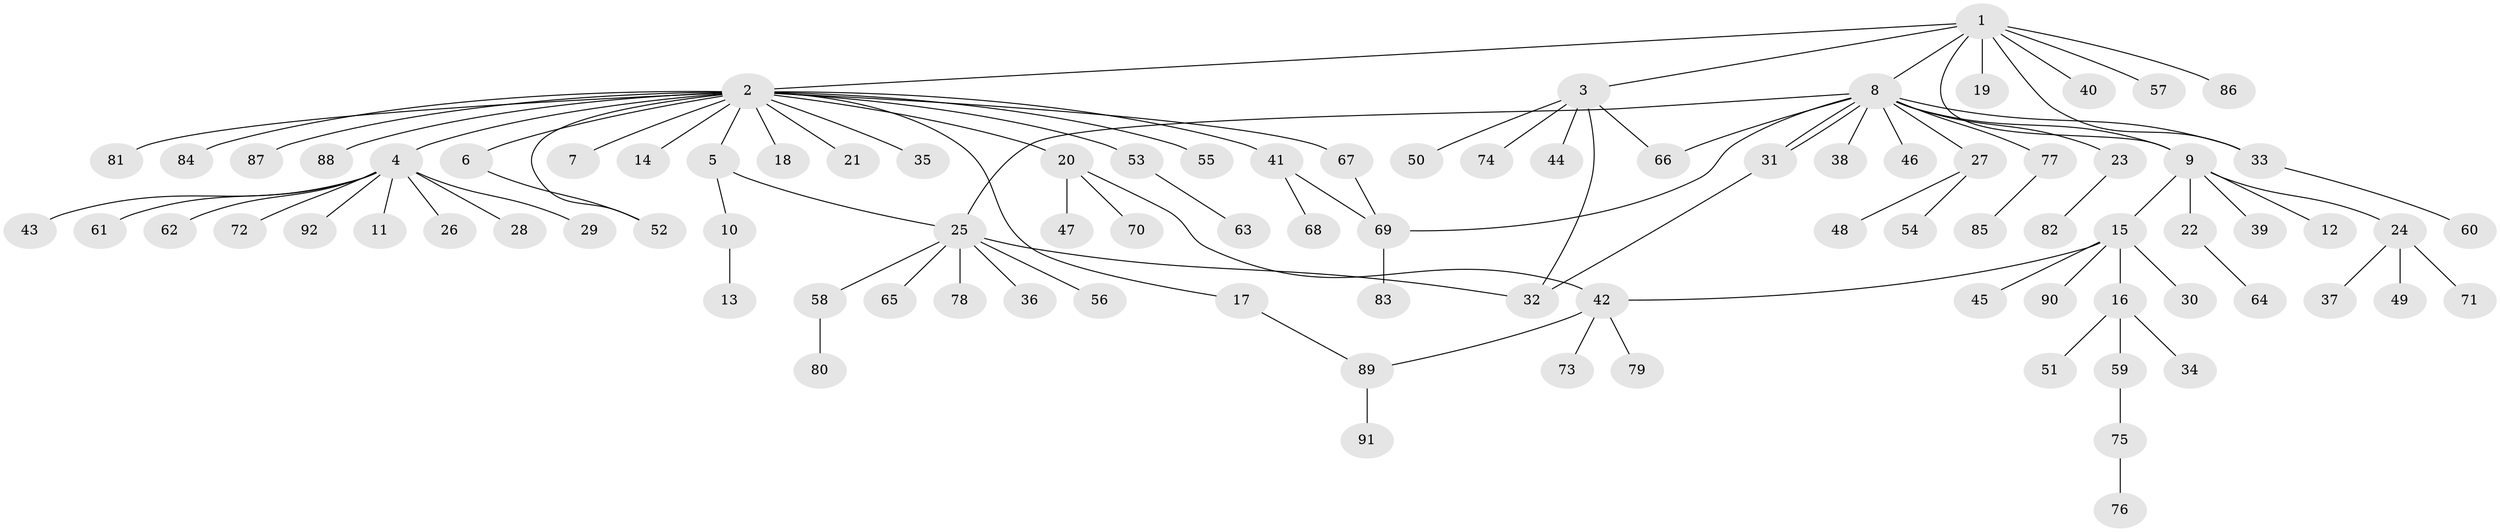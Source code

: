 // Generated by graph-tools (version 1.1) at 2025/49/03/09/25 03:49:55]
// undirected, 92 vertices, 103 edges
graph export_dot {
graph [start="1"]
  node [color=gray90,style=filled];
  1;
  2;
  3;
  4;
  5;
  6;
  7;
  8;
  9;
  10;
  11;
  12;
  13;
  14;
  15;
  16;
  17;
  18;
  19;
  20;
  21;
  22;
  23;
  24;
  25;
  26;
  27;
  28;
  29;
  30;
  31;
  32;
  33;
  34;
  35;
  36;
  37;
  38;
  39;
  40;
  41;
  42;
  43;
  44;
  45;
  46;
  47;
  48;
  49;
  50;
  51;
  52;
  53;
  54;
  55;
  56;
  57;
  58;
  59;
  60;
  61;
  62;
  63;
  64;
  65;
  66;
  67;
  68;
  69;
  70;
  71;
  72;
  73;
  74;
  75;
  76;
  77;
  78;
  79;
  80;
  81;
  82;
  83;
  84;
  85;
  86;
  87;
  88;
  89;
  90;
  91;
  92;
  1 -- 2;
  1 -- 3;
  1 -- 8;
  1 -- 9;
  1 -- 19;
  1 -- 33;
  1 -- 40;
  1 -- 57;
  1 -- 86;
  2 -- 4;
  2 -- 5;
  2 -- 6;
  2 -- 7;
  2 -- 14;
  2 -- 17;
  2 -- 18;
  2 -- 20;
  2 -- 21;
  2 -- 35;
  2 -- 41;
  2 -- 52;
  2 -- 53;
  2 -- 55;
  2 -- 67;
  2 -- 81;
  2 -- 84;
  2 -- 87;
  2 -- 88;
  3 -- 32;
  3 -- 44;
  3 -- 50;
  3 -- 66;
  3 -- 74;
  4 -- 11;
  4 -- 26;
  4 -- 28;
  4 -- 29;
  4 -- 43;
  4 -- 61;
  4 -- 62;
  4 -- 72;
  4 -- 92;
  5 -- 10;
  5 -- 25;
  6 -- 52;
  8 -- 9;
  8 -- 23;
  8 -- 25;
  8 -- 27;
  8 -- 31;
  8 -- 31;
  8 -- 33;
  8 -- 38;
  8 -- 46;
  8 -- 66;
  8 -- 69;
  8 -- 77;
  9 -- 12;
  9 -- 15;
  9 -- 22;
  9 -- 24;
  9 -- 39;
  10 -- 13;
  15 -- 16;
  15 -- 30;
  15 -- 42;
  15 -- 45;
  15 -- 90;
  16 -- 34;
  16 -- 51;
  16 -- 59;
  17 -- 89;
  20 -- 42;
  20 -- 47;
  20 -- 70;
  22 -- 64;
  23 -- 82;
  24 -- 37;
  24 -- 49;
  24 -- 71;
  25 -- 32;
  25 -- 36;
  25 -- 56;
  25 -- 58;
  25 -- 65;
  25 -- 78;
  27 -- 48;
  27 -- 54;
  31 -- 32;
  33 -- 60;
  41 -- 68;
  41 -- 69;
  42 -- 73;
  42 -- 79;
  42 -- 89;
  53 -- 63;
  58 -- 80;
  59 -- 75;
  67 -- 69;
  69 -- 83;
  75 -- 76;
  77 -- 85;
  89 -- 91;
}
